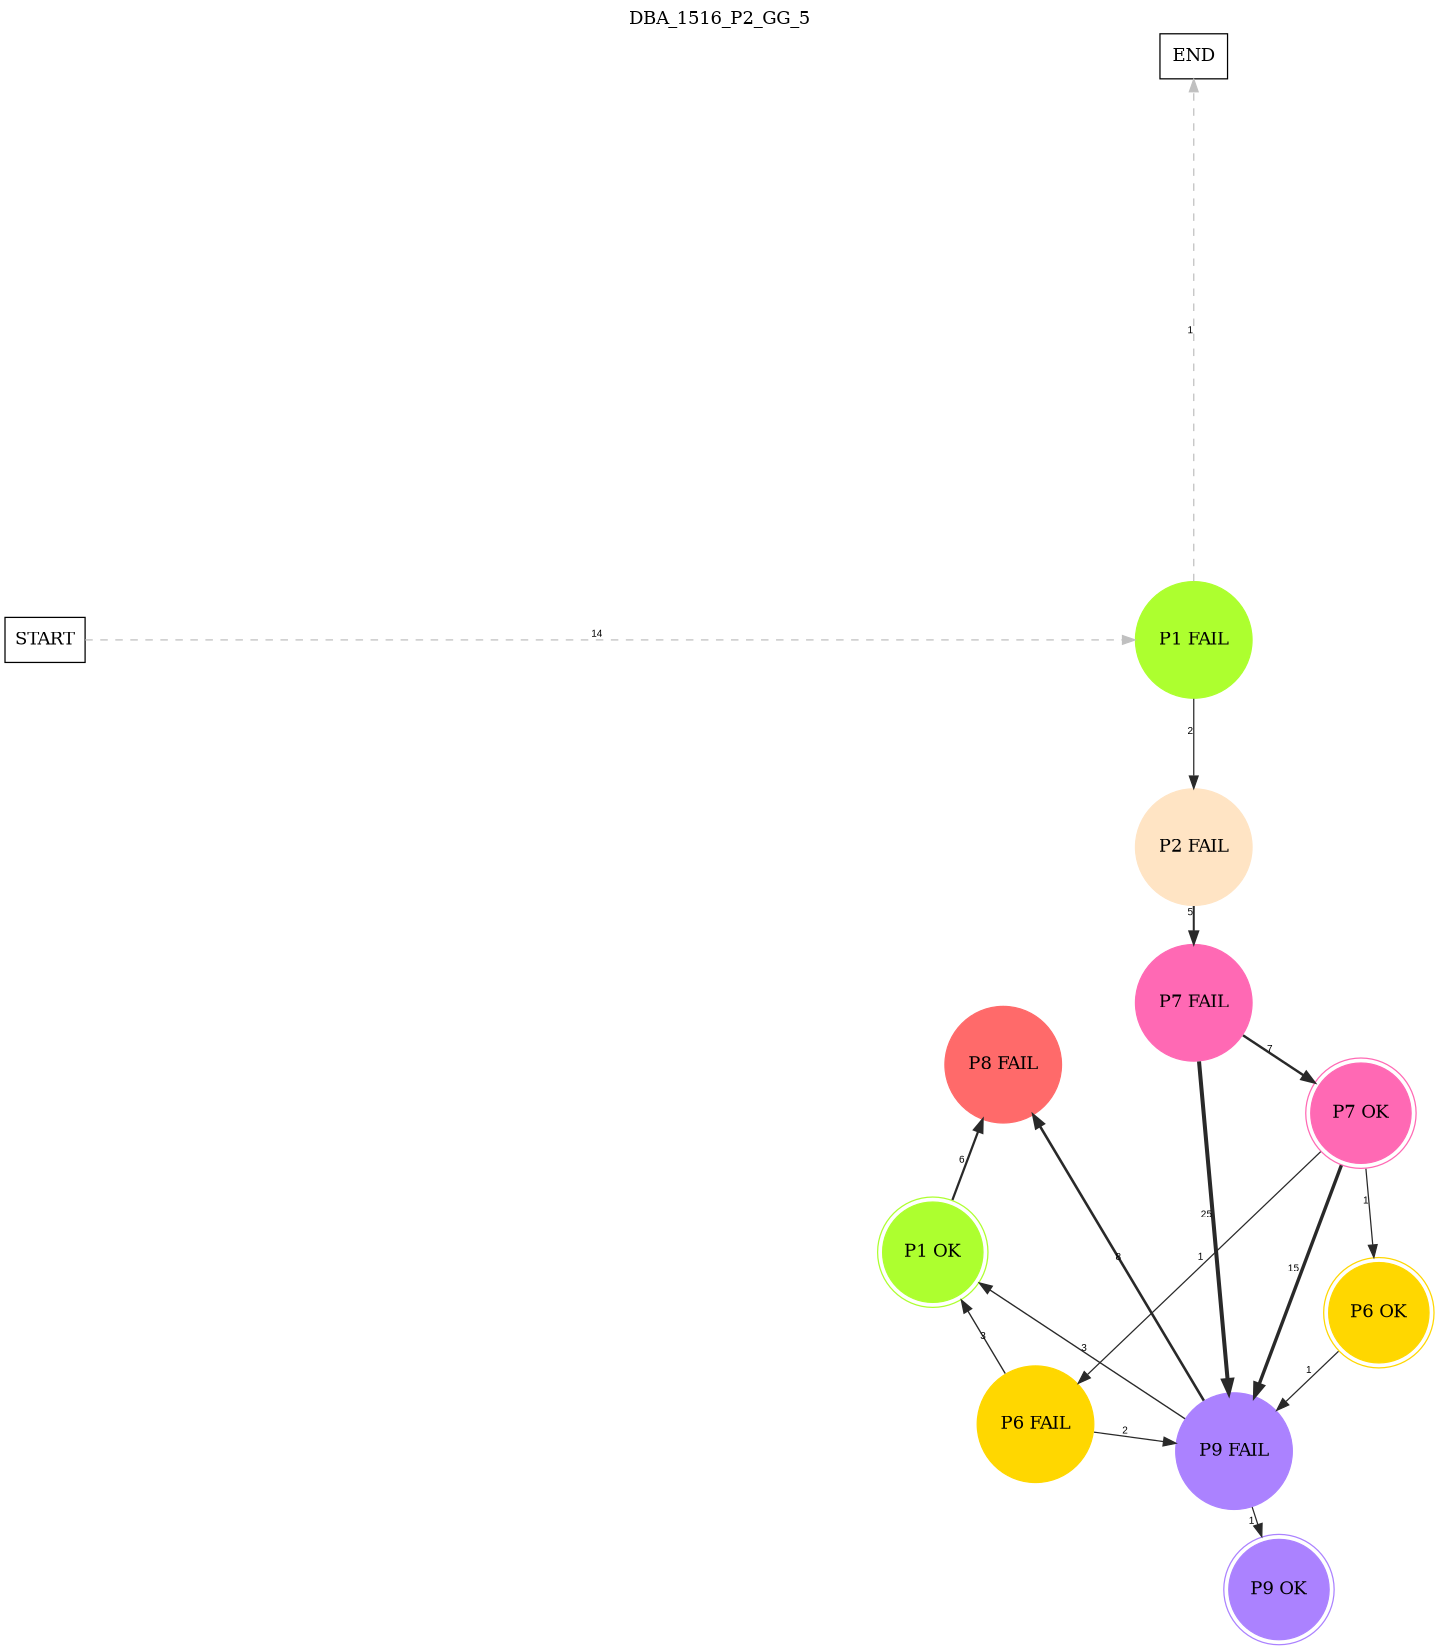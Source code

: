 digraph DBA_1516_P2_GG_5 {
	labelloc="t";
	label=DBA_1516_P2_GG_5;
	dpi = 150
	size="16,11!";
	margin = 0;
layout=circo;
"START" [shape=box, fillcolor=white, style=filled, color=black]
"P1 FAIL" [shape=circle, color=greenyellow, style=filled]
"P2 FAIL" [shape=circle, color=bisque, style=filled]
"P7 FAIL" [shape=circle, color=hotpink, style=filled]
"P7 OK" [shape=circle, color=hotpink, peripheries=2, style=filled]
"P9 FAIL" [shape=circle, color=mediumpurple1, style=filled]
"P6 FAIL" [shape=circle, color=gold, style=filled]
"P1 OK" [shape=circle, color=greenyellow, peripheries=2, style=filled]
"P8 FAIL" [shape=circle, color=indianred1, style=filled]
"P6 OK" [shape=circle, color=gold, peripheries=2, style=filled]
"P9 OK" [shape=circle, color=mediumpurple1, peripheries=2, style=filled]
"END" [shape=box, fillcolor=white, style=filled, color=black]
"START" -> "P1 FAIL" [ style = dashed color=grey label ="14" labelfloat=false fontname="Arial" fontsize=8]

"P1 FAIL" -> "P2 FAIL" [ color=grey16 penwidth = "1"label ="2" labelfloat=false fontname="Arial" fontsize=8]

"P1 FAIL" -> "END" [ style = dashed color=grey label ="1" labelfloat=false fontname="Arial" fontsize=8]

"P2 FAIL" -> "P7 FAIL" [ color=grey16 penwidth = "1.6094379124341"label ="5" labelfloat=false fontname="Arial" fontsize=8]

"P7 FAIL" -> "P7 OK" [ color=grey16 penwidth = "1.94591014905531"label ="7" labelfloat=false fontname="Arial" fontsize=8]

"P7 FAIL" -> "P9 FAIL" [ color=grey16 penwidth = "3.2188758248682"label ="25" labelfloat=false fontname="Arial" fontsize=8]

"P7 OK" -> "P9 FAIL" [ color=grey16 penwidth = "2.70805020110221"label ="15" labelfloat=false fontname="Arial" fontsize=8]

"P7 OK" -> "P6 FAIL" [ color=grey16 penwidth = "1"label ="1" labelfloat=false fontname="Arial" fontsize=8]

"P7 OK" -> "P6 OK" [ color=grey16 penwidth = "1"label ="1" labelfloat=false fontname="Arial" fontsize=8]

"P9 FAIL" -> "P1 OK" [ color=grey16 penwidth = "1.09861228866811"label ="3" labelfloat=false fontname="Arial" fontsize=8]

"P9 FAIL" -> "P8 FAIL" [ color=grey16 penwidth = "2.07944154167984"label ="8" labelfloat=false fontname="Arial" fontsize=8]

"P9 FAIL" -> "P9 OK" [ color=grey16 penwidth = "1"label ="1" labelfloat=false fontname="Arial" fontsize=8]

"P6 FAIL" -> "P9 FAIL" [ color=grey16 penwidth = "1"label ="2" labelfloat=false fontname="Arial" fontsize=8]

"P6 FAIL" -> "P1 OK" [ color=grey16 penwidth = "1.09861228866811"label ="3" labelfloat=false fontname="Arial" fontsize=8]

"P1 OK" -> "P8 FAIL" [ color=grey16 penwidth = "1.79175946922805"label ="6" labelfloat=false fontname="Arial" fontsize=8]

"P6 OK" -> "P9 FAIL" [ color=grey16 penwidth = "1"label ="1" labelfloat=false fontname="Arial" fontsize=8]

}
